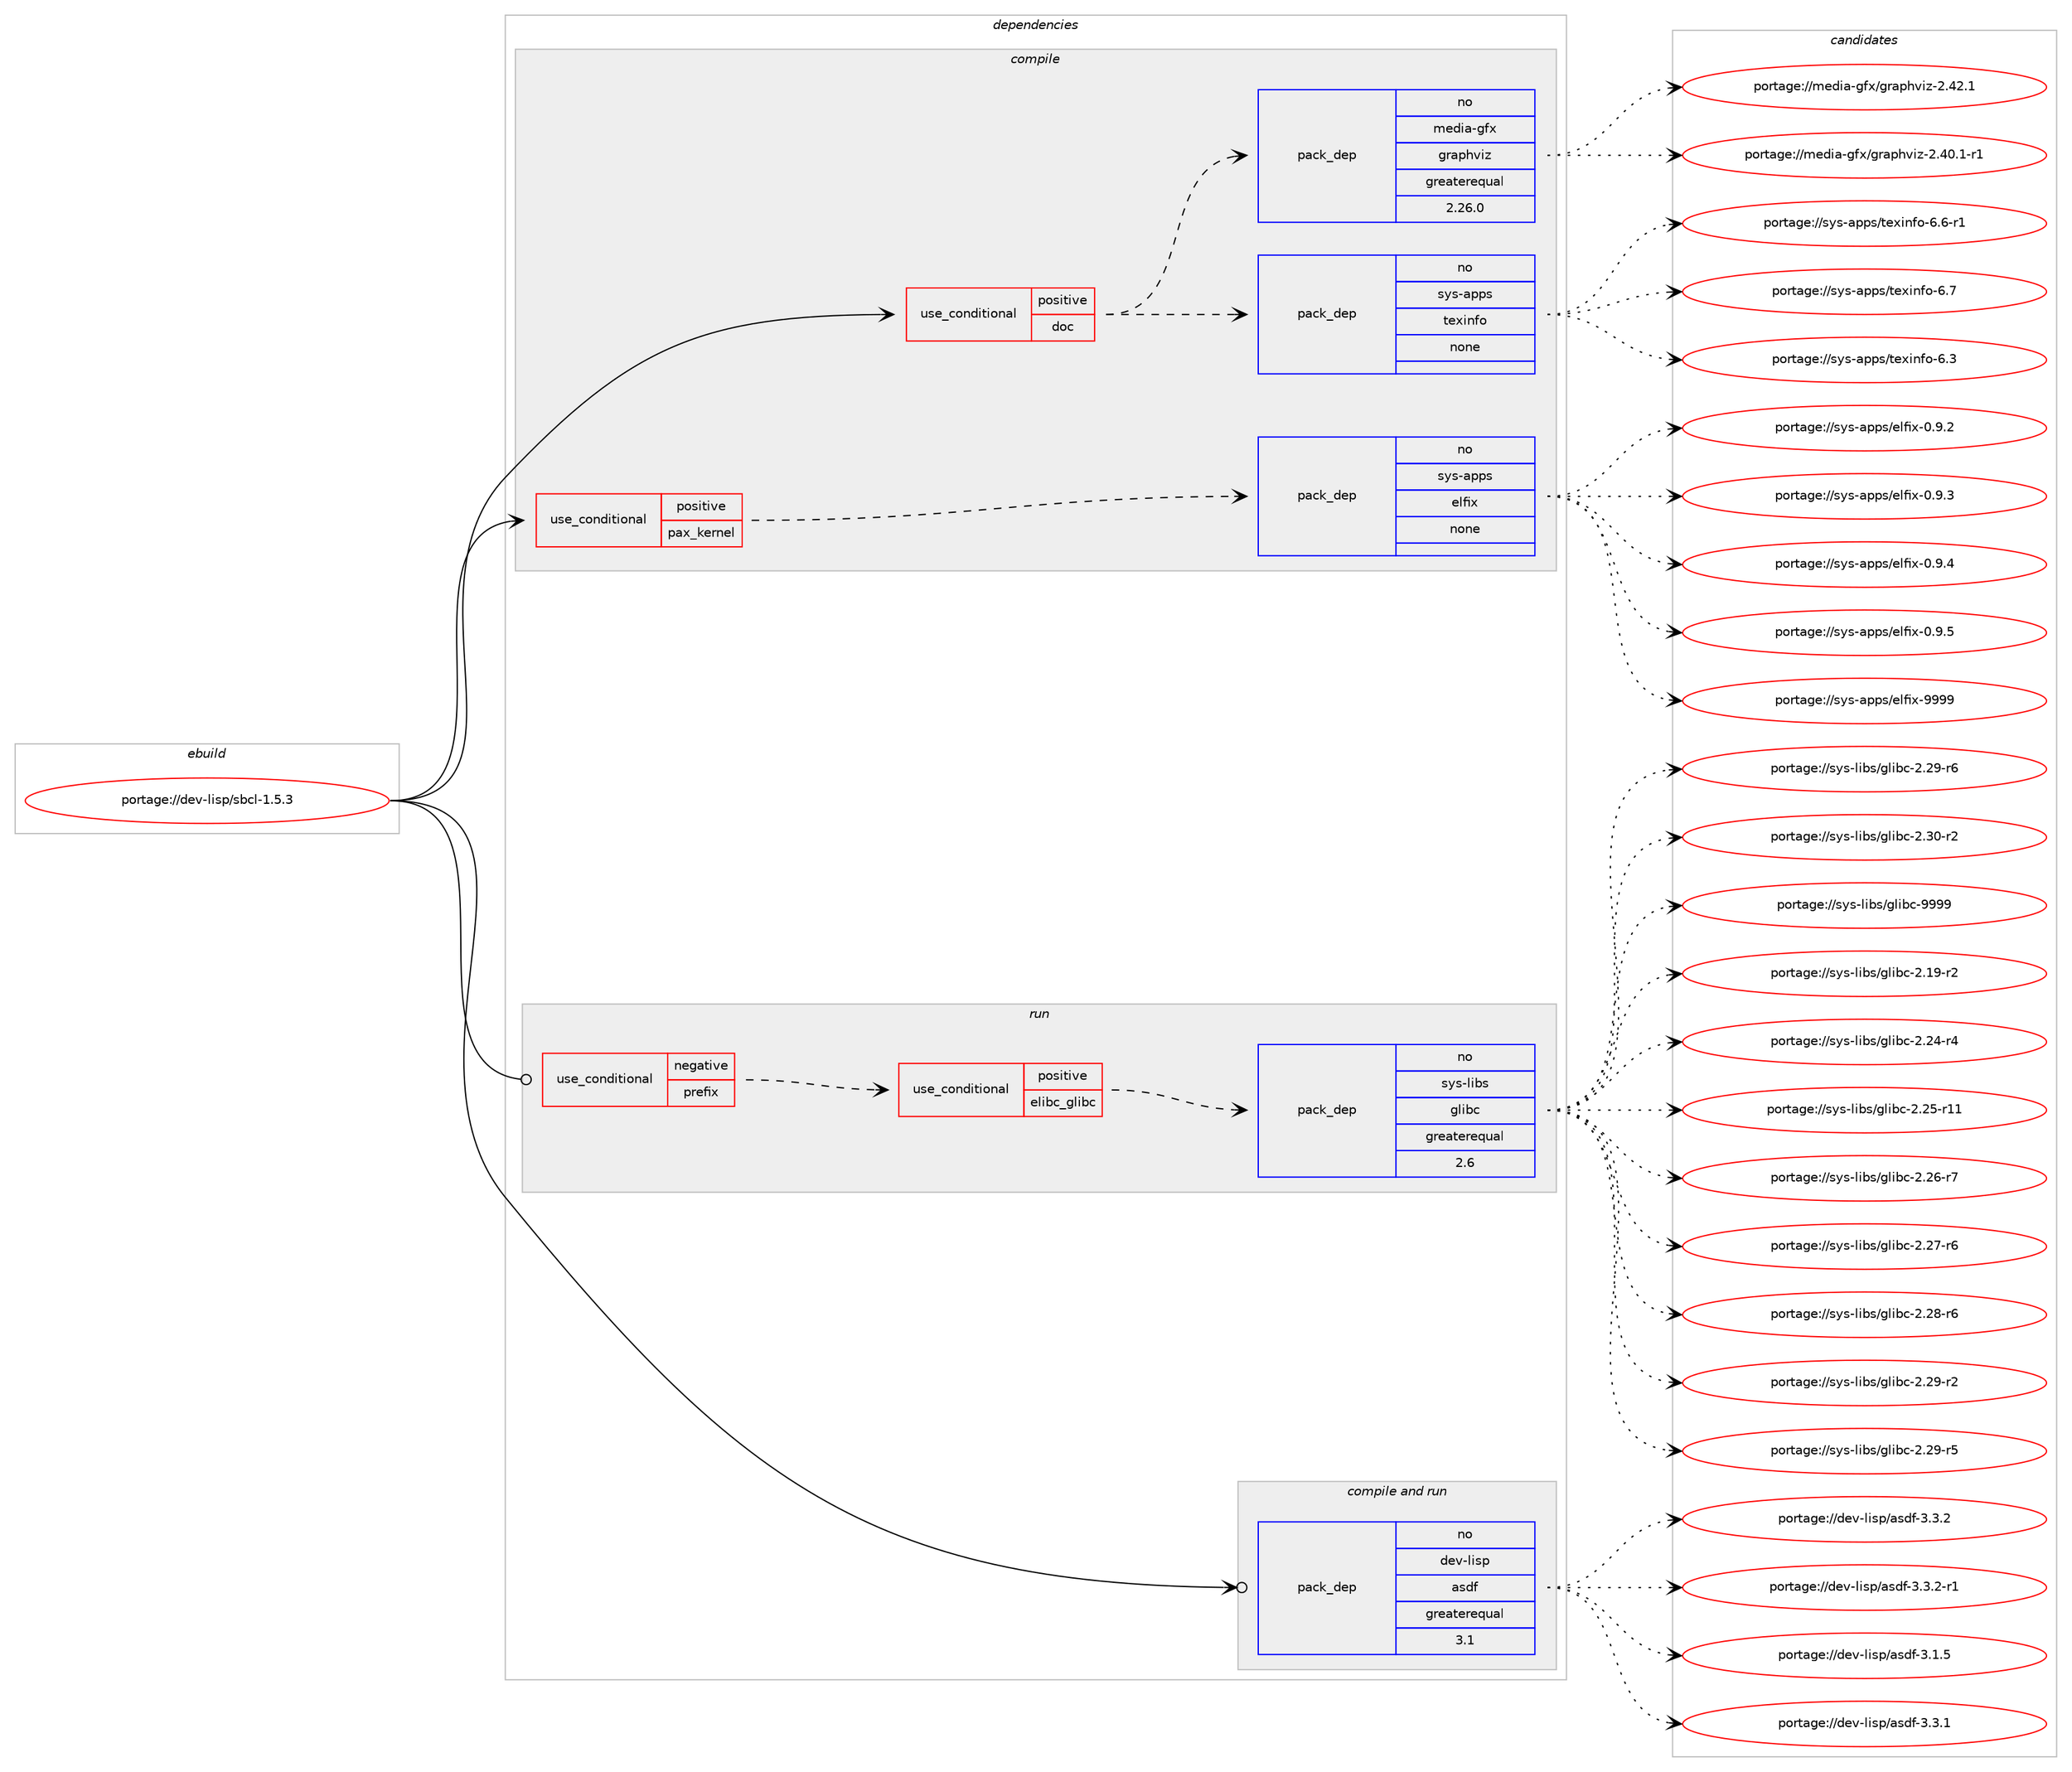 digraph prolog {

# *************
# Graph options
# *************

newrank=true;
concentrate=true;
compound=true;
graph [rankdir=LR,fontname=Helvetica,fontsize=10,ranksep=1.5];#, ranksep=2.5, nodesep=0.2];
edge  [arrowhead=vee];
node  [fontname=Helvetica,fontsize=10];

# **********
# The ebuild
# **********

subgraph cluster_leftcol {
color=gray;
rank=same;
label=<<i>ebuild</i>>;
id [label="portage://dev-lisp/sbcl-1.5.3", color=red, width=4, href="../dev-lisp/sbcl-1.5.3.svg"];
}

# ****************
# The dependencies
# ****************

subgraph cluster_midcol {
color=gray;
label=<<i>dependencies</i>>;
subgraph cluster_compile {
fillcolor="#eeeeee";
style=filled;
label=<<i>compile</i>>;
subgraph cond22240 {
dependency105266 [label=<<TABLE BORDER="0" CELLBORDER="1" CELLSPACING="0" CELLPADDING="4"><TR><TD ROWSPAN="3" CELLPADDING="10">use_conditional</TD></TR><TR><TD>positive</TD></TR><TR><TD>doc</TD></TR></TABLE>>, shape=none, color=red];
subgraph pack79885 {
dependency105267 [label=<<TABLE BORDER="0" CELLBORDER="1" CELLSPACING="0" CELLPADDING="4" WIDTH="220"><TR><TD ROWSPAN="6" CELLPADDING="30">pack_dep</TD></TR><TR><TD WIDTH="110">no</TD></TR><TR><TD>sys-apps</TD></TR><TR><TD>texinfo</TD></TR><TR><TD>none</TD></TR><TR><TD></TD></TR></TABLE>>, shape=none, color=blue];
}
dependency105266:e -> dependency105267:w [weight=20,style="dashed",arrowhead="vee"];
subgraph pack79886 {
dependency105268 [label=<<TABLE BORDER="0" CELLBORDER="1" CELLSPACING="0" CELLPADDING="4" WIDTH="220"><TR><TD ROWSPAN="6" CELLPADDING="30">pack_dep</TD></TR><TR><TD WIDTH="110">no</TD></TR><TR><TD>media-gfx</TD></TR><TR><TD>graphviz</TD></TR><TR><TD>greaterequal</TD></TR><TR><TD>2.26.0</TD></TR></TABLE>>, shape=none, color=blue];
}
dependency105266:e -> dependency105268:w [weight=20,style="dashed",arrowhead="vee"];
}
id:e -> dependency105266:w [weight=20,style="solid",arrowhead="vee"];
subgraph cond22241 {
dependency105269 [label=<<TABLE BORDER="0" CELLBORDER="1" CELLSPACING="0" CELLPADDING="4"><TR><TD ROWSPAN="3" CELLPADDING="10">use_conditional</TD></TR><TR><TD>positive</TD></TR><TR><TD>pax_kernel</TD></TR></TABLE>>, shape=none, color=red];
subgraph pack79887 {
dependency105270 [label=<<TABLE BORDER="0" CELLBORDER="1" CELLSPACING="0" CELLPADDING="4" WIDTH="220"><TR><TD ROWSPAN="6" CELLPADDING="30">pack_dep</TD></TR><TR><TD WIDTH="110">no</TD></TR><TR><TD>sys-apps</TD></TR><TR><TD>elfix</TD></TR><TR><TD>none</TD></TR><TR><TD></TD></TR></TABLE>>, shape=none, color=blue];
}
dependency105269:e -> dependency105270:w [weight=20,style="dashed",arrowhead="vee"];
}
id:e -> dependency105269:w [weight=20,style="solid",arrowhead="vee"];
}
subgraph cluster_compileandrun {
fillcolor="#eeeeee";
style=filled;
label=<<i>compile and run</i>>;
subgraph pack79888 {
dependency105271 [label=<<TABLE BORDER="0" CELLBORDER="1" CELLSPACING="0" CELLPADDING="4" WIDTH="220"><TR><TD ROWSPAN="6" CELLPADDING="30">pack_dep</TD></TR><TR><TD WIDTH="110">no</TD></TR><TR><TD>dev-lisp</TD></TR><TR><TD>asdf</TD></TR><TR><TD>greaterequal</TD></TR><TR><TD>3.1</TD></TR></TABLE>>, shape=none, color=blue];
}
id:e -> dependency105271:w [weight=20,style="solid",arrowhead="odotvee"];
}
subgraph cluster_run {
fillcolor="#eeeeee";
style=filled;
label=<<i>run</i>>;
subgraph cond22242 {
dependency105272 [label=<<TABLE BORDER="0" CELLBORDER="1" CELLSPACING="0" CELLPADDING="4"><TR><TD ROWSPAN="3" CELLPADDING="10">use_conditional</TD></TR><TR><TD>negative</TD></TR><TR><TD>prefix</TD></TR></TABLE>>, shape=none, color=red];
subgraph cond22243 {
dependency105273 [label=<<TABLE BORDER="0" CELLBORDER="1" CELLSPACING="0" CELLPADDING="4"><TR><TD ROWSPAN="3" CELLPADDING="10">use_conditional</TD></TR><TR><TD>positive</TD></TR><TR><TD>elibc_glibc</TD></TR></TABLE>>, shape=none, color=red];
subgraph pack79889 {
dependency105274 [label=<<TABLE BORDER="0" CELLBORDER="1" CELLSPACING="0" CELLPADDING="4" WIDTH="220"><TR><TD ROWSPAN="6" CELLPADDING="30">pack_dep</TD></TR><TR><TD WIDTH="110">no</TD></TR><TR><TD>sys-libs</TD></TR><TR><TD>glibc</TD></TR><TR><TD>greaterequal</TD></TR><TR><TD>2.6</TD></TR></TABLE>>, shape=none, color=blue];
}
dependency105273:e -> dependency105274:w [weight=20,style="dashed",arrowhead="vee"];
}
dependency105272:e -> dependency105273:w [weight=20,style="dashed",arrowhead="vee"];
}
id:e -> dependency105272:w [weight=20,style="solid",arrowhead="odot"];
}
}

# **************
# The candidates
# **************

subgraph cluster_choices {
rank=same;
color=gray;
label=<<i>candidates</i>>;

subgraph choice79885 {
color=black;
nodesep=1;
choiceportage11512111545971121121154711610112010511010211145544651 [label="portage://sys-apps/texinfo-6.3", color=red, width=4,href="../sys-apps/texinfo-6.3.svg"];
choiceportage115121115459711211211547116101120105110102111455446544511449 [label="portage://sys-apps/texinfo-6.6-r1", color=red, width=4,href="../sys-apps/texinfo-6.6-r1.svg"];
choiceportage11512111545971121121154711610112010511010211145544655 [label="portage://sys-apps/texinfo-6.7", color=red, width=4,href="../sys-apps/texinfo-6.7.svg"];
dependency105267:e -> choiceportage11512111545971121121154711610112010511010211145544651:w [style=dotted,weight="100"];
dependency105267:e -> choiceportage115121115459711211211547116101120105110102111455446544511449:w [style=dotted,weight="100"];
dependency105267:e -> choiceportage11512111545971121121154711610112010511010211145544655:w [style=dotted,weight="100"];
}
subgraph choice79886 {
color=black;
nodesep=1;
choiceportage10910110010597451031021204710311497112104118105122455046524846494511449 [label="portage://media-gfx/graphviz-2.40.1-r1", color=red, width=4,href="../media-gfx/graphviz-2.40.1-r1.svg"];
choiceportage1091011001059745103102120471031149711210411810512245504652504649 [label="portage://media-gfx/graphviz-2.42.1", color=red, width=4,href="../media-gfx/graphviz-2.42.1.svg"];
dependency105268:e -> choiceportage10910110010597451031021204710311497112104118105122455046524846494511449:w [style=dotted,weight="100"];
dependency105268:e -> choiceportage1091011001059745103102120471031149711210411810512245504652504649:w [style=dotted,weight="100"];
}
subgraph choice79887 {
color=black;
nodesep=1;
choiceportage115121115459711211211547101108102105120454846574650 [label="portage://sys-apps/elfix-0.9.2", color=red, width=4,href="../sys-apps/elfix-0.9.2.svg"];
choiceportage115121115459711211211547101108102105120454846574651 [label="portage://sys-apps/elfix-0.9.3", color=red, width=4,href="../sys-apps/elfix-0.9.3.svg"];
choiceportage115121115459711211211547101108102105120454846574652 [label="portage://sys-apps/elfix-0.9.4", color=red, width=4,href="../sys-apps/elfix-0.9.4.svg"];
choiceportage115121115459711211211547101108102105120454846574653 [label="portage://sys-apps/elfix-0.9.5", color=red, width=4,href="../sys-apps/elfix-0.9.5.svg"];
choiceportage1151211154597112112115471011081021051204557575757 [label="portage://sys-apps/elfix-9999", color=red, width=4,href="../sys-apps/elfix-9999.svg"];
dependency105270:e -> choiceportage115121115459711211211547101108102105120454846574650:w [style=dotted,weight="100"];
dependency105270:e -> choiceportage115121115459711211211547101108102105120454846574651:w [style=dotted,weight="100"];
dependency105270:e -> choiceportage115121115459711211211547101108102105120454846574652:w [style=dotted,weight="100"];
dependency105270:e -> choiceportage115121115459711211211547101108102105120454846574653:w [style=dotted,weight="100"];
dependency105270:e -> choiceportage1151211154597112112115471011081021051204557575757:w [style=dotted,weight="100"];
}
subgraph choice79888 {
color=black;
nodesep=1;
choiceportage100101118451081051151124797115100102455146494653 [label="portage://dev-lisp/asdf-3.1.5", color=red, width=4,href="../dev-lisp/asdf-3.1.5.svg"];
choiceportage100101118451081051151124797115100102455146514649 [label="portage://dev-lisp/asdf-3.3.1", color=red, width=4,href="../dev-lisp/asdf-3.3.1.svg"];
choiceportage100101118451081051151124797115100102455146514650 [label="portage://dev-lisp/asdf-3.3.2", color=red, width=4,href="../dev-lisp/asdf-3.3.2.svg"];
choiceportage1001011184510810511511247971151001024551465146504511449 [label="portage://dev-lisp/asdf-3.3.2-r1", color=red, width=4,href="../dev-lisp/asdf-3.3.2-r1.svg"];
dependency105271:e -> choiceportage100101118451081051151124797115100102455146494653:w [style=dotted,weight="100"];
dependency105271:e -> choiceportage100101118451081051151124797115100102455146514649:w [style=dotted,weight="100"];
dependency105271:e -> choiceportage100101118451081051151124797115100102455146514650:w [style=dotted,weight="100"];
dependency105271:e -> choiceportage1001011184510810511511247971151001024551465146504511449:w [style=dotted,weight="100"];
}
subgraph choice79889 {
color=black;
nodesep=1;
choiceportage115121115451081059811547103108105989945504649574511450 [label="portage://sys-libs/glibc-2.19-r2", color=red, width=4,href="../sys-libs/glibc-2.19-r2.svg"];
choiceportage115121115451081059811547103108105989945504650524511452 [label="portage://sys-libs/glibc-2.24-r4", color=red, width=4,href="../sys-libs/glibc-2.24-r4.svg"];
choiceportage11512111545108105981154710310810598994550465053451144949 [label="portage://sys-libs/glibc-2.25-r11", color=red, width=4,href="../sys-libs/glibc-2.25-r11.svg"];
choiceportage115121115451081059811547103108105989945504650544511455 [label="portage://sys-libs/glibc-2.26-r7", color=red, width=4,href="../sys-libs/glibc-2.26-r7.svg"];
choiceportage115121115451081059811547103108105989945504650554511454 [label="portage://sys-libs/glibc-2.27-r6", color=red, width=4,href="../sys-libs/glibc-2.27-r6.svg"];
choiceportage115121115451081059811547103108105989945504650564511454 [label="portage://sys-libs/glibc-2.28-r6", color=red, width=4,href="../sys-libs/glibc-2.28-r6.svg"];
choiceportage115121115451081059811547103108105989945504650574511450 [label="portage://sys-libs/glibc-2.29-r2", color=red, width=4,href="../sys-libs/glibc-2.29-r2.svg"];
choiceportage115121115451081059811547103108105989945504650574511453 [label="portage://sys-libs/glibc-2.29-r5", color=red, width=4,href="../sys-libs/glibc-2.29-r5.svg"];
choiceportage115121115451081059811547103108105989945504650574511454 [label="portage://sys-libs/glibc-2.29-r6", color=red, width=4,href="../sys-libs/glibc-2.29-r6.svg"];
choiceportage115121115451081059811547103108105989945504651484511450 [label="portage://sys-libs/glibc-2.30-r2", color=red, width=4,href="../sys-libs/glibc-2.30-r2.svg"];
choiceportage11512111545108105981154710310810598994557575757 [label="portage://sys-libs/glibc-9999", color=red, width=4,href="../sys-libs/glibc-9999.svg"];
dependency105274:e -> choiceportage115121115451081059811547103108105989945504649574511450:w [style=dotted,weight="100"];
dependency105274:e -> choiceportage115121115451081059811547103108105989945504650524511452:w [style=dotted,weight="100"];
dependency105274:e -> choiceportage11512111545108105981154710310810598994550465053451144949:w [style=dotted,weight="100"];
dependency105274:e -> choiceportage115121115451081059811547103108105989945504650544511455:w [style=dotted,weight="100"];
dependency105274:e -> choiceportage115121115451081059811547103108105989945504650554511454:w [style=dotted,weight="100"];
dependency105274:e -> choiceportage115121115451081059811547103108105989945504650564511454:w [style=dotted,weight="100"];
dependency105274:e -> choiceportage115121115451081059811547103108105989945504650574511450:w [style=dotted,weight="100"];
dependency105274:e -> choiceportage115121115451081059811547103108105989945504650574511453:w [style=dotted,weight="100"];
dependency105274:e -> choiceportage115121115451081059811547103108105989945504650574511454:w [style=dotted,weight="100"];
dependency105274:e -> choiceportage115121115451081059811547103108105989945504651484511450:w [style=dotted,weight="100"];
dependency105274:e -> choiceportage11512111545108105981154710310810598994557575757:w [style=dotted,weight="100"];
}
}

}
